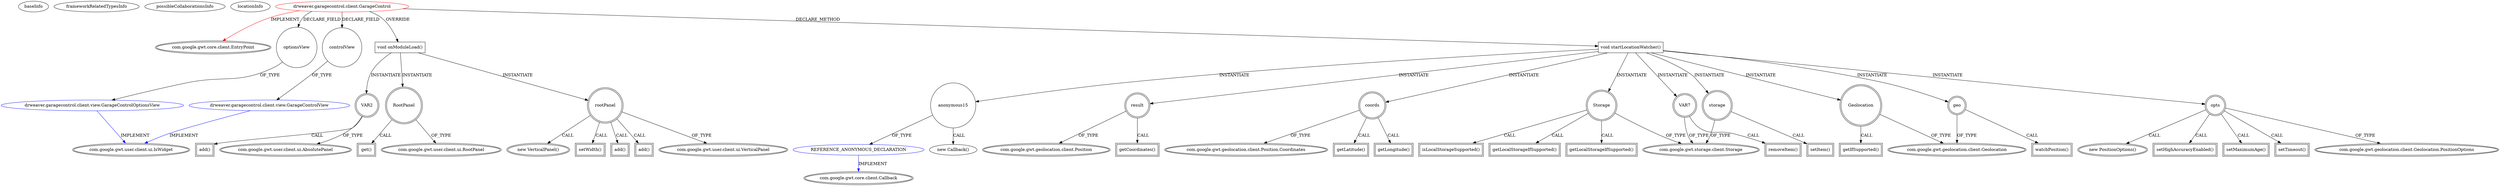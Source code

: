 digraph {
baseInfo[graphId=1287,category="extension_graph",isAnonymous=false,possibleRelation=true]
frameworkRelatedTypesInfo[0="com.google.gwt.core.client.EntryPoint"]
possibleCollaborationsInfo[0="1287~CLIENT_METHOD_DECLARATION-INSTANTIATION-~com.google.gwt.core.client.EntryPoint ~com.google.gwt.core.client.Callback ~false~true",1="1287~FIELD_DECLARATION-~com.google.gwt.core.client.EntryPoint ~com.google.gwt.user.client.ui.IsWidget ~false~false"]
locationInfo[projectName="drweaver-gwt_garage_control",filePath="/drweaver-gwt_garage_control/gwt_garage_control-master/src/drweaver/garagecontrol/client/GarageControl.java",contextSignature="GarageControl",graphId="1287"]
0[label="drweaver.garagecontrol.client.GarageControl",vertexType="ROOT_CLIENT_CLASS_DECLARATION",isFrameworkType=false,color=red]
1[label="com.google.gwt.core.client.EntryPoint",vertexType="FRAMEWORK_INTERFACE_TYPE",isFrameworkType=true,peripheries=2]
2[label="controlView",vertexType="FIELD_DECLARATION",isFrameworkType=false,shape=circle]
3[label="drweaver.garagecontrol.client.view.GarageControlView",vertexType="REFERENCE_CLIENT_CLASS_DECLARATION",isFrameworkType=false,color=blue]
4[label="com.google.gwt.user.client.ui.IsWidget",vertexType="FRAMEWORK_INTERFACE_TYPE",isFrameworkType=true,peripheries=2]
5[label="optionsView",vertexType="FIELD_DECLARATION",isFrameworkType=false,shape=circle]
6[label="drweaver.garagecontrol.client.view.GarageControlOptionsView",vertexType="REFERENCE_CLIENT_CLASS_DECLARATION",isFrameworkType=false,color=blue]
8[label="void onModuleLoad()",vertexType="OVERRIDING_METHOD_DECLARATION",isFrameworkType=false,shape=box]
10[label="rootPanel",vertexType="VARIABLE_EXPRESION",isFrameworkType=true,peripheries=2,shape=circle]
11[label="com.google.gwt.user.client.ui.VerticalPanel",vertexType="FRAMEWORK_CLASS_TYPE",isFrameworkType=true,peripheries=2]
9[label="new VerticalPanel()",vertexType="CONSTRUCTOR_CALL",isFrameworkType=true,peripheries=2]
13[label="setWidth()",vertexType="INSIDE_CALL",isFrameworkType=true,peripheries=2,shape=box]
14[label="VAR2",vertexType="VARIABLE_EXPRESION",isFrameworkType=true,peripheries=2,shape=circle]
16[label="com.google.gwt.user.client.ui.AbsolutePanel",vertexType="FRAMEWORK_CLASS_TYPE",isFrameworkType=true,peripheries=2]
15[label="add()",vertexType="INSIDE_CALL",isFrameworkType=true,peripheries=2,shape=box]
17[label="RootPanel",vertexType="VARIABLE_EXPRESION",isFrameworkType=true,peripheries=2,shape=circle]
19[label="com.google.gwt.user.client.ui.RootPanel",vertexType="FRAMEWORK_CLASS_TYPE",isFrameworkType=true,peripheries=2]
18[label="get()",vertexType="INSIDE_CALL",isFrameworkType=true,peripheries=2,shape=box]
21[label="add()",vertexType="INSIDE_CALL",isFrameworkType=true,peripheries=2,shape=box]
23[label="add()",vertexType="INSIDE_CALL",isFrameworkType=true,peripheries=2,shape=box]
24[label="void startLocationWatcher()",vertexType="CLIENT_METHOD_DECLARATION",isFrameworkType=false,shape=box]
25[label="Storage",vertexType="VARIABLE_EXPRESION",isFrameworkType=true,peripheries=2,shape=circle]
27[label="com.google.gwt.storage.client.Storage",vertexType="FRAMEWORK_CLASS_TYPE",isFrameworkType=true,peripheries=2]
26[label="isLocalStorageSupported()",vertexType="INSIDE_CALL",isFrameworkType=true,peripheries=2,shape=box]
28[label="VAR7",vertexType="VARIABLE_EXPRESION",isFrameworkType=true,peripheries=2,shape=circle]
29[label="removeItem()",vertexType="INSIDE_CALL",isFrameworkType=true,peripheries=2,shape=box]
32[label="getLocalStorageIfSupported()",vertexType="INSIDE_CALL",isFrameworkType=true,peripheries=2,shape=box]
33[label="Geolocation",vertexType="VARIABLE_EXPRESION",isFrameworkType=true,peripheries=2,shape=circle]
35[label="com.google.gwt.geolocation.client.Geolocation",vertexType="FRAMEWORK_CLASS_TYPE",isFrameworkType=true,peripheries=2]
34[label="getIfSupported()",vertexType="INSIDE_CALL",isFrameworkType=true,peripheries=2,shape=box]
37[label="opts",vertexType="VARIABLE_EXPRESION",isFrameworkType=true,peripheries=2,shape=circle]
38[label="com.google.gwt.geolocation.client.Geolocation.PositionOptions",vertexType="FRAMEWORK_CLASS_TYPE",isFrameworkType=true,peripheries=2]
36[label="new PositionOptions()",vertexType="CONSTRUCTOR_CALL",isFrameworkType=true,peripheries=2]
40[label="setHighAccuracyEnabled()",vertexType="INSIDE_CALL",isFrameworkType=true,peripheries=2,shape=box]
42[label="setMaximumAge()",vertexType="INSIDE_CALL",isFrameworkType=true,peripheries=2,shape=box]
44[label="setTimeout()",vertexType="INSIDE_CALL",isFrameworkType=true,peripheries=2,shape=box]
45[label="geo",vertexType="VARIABLE_EXPRESION",isFrameworkType=true,peripheries=2,shape=circle]
46[label="watchPosition()",vertexType="INSIDE_CALL",isFrameworkType=true,peripheries=2,shape=box]
49[label="anonymous15",vertexType="VARIABLE_EXPRESION",isFrameworkType=false,shape=circle]
50[label="REFERENCE_ANONYMOUS_DECLARATION",vertexType="REFERENCE_ANONYMOUS_DECLARATION",isFrameworkType=false,color=blue]
51[label="com.google.gwt.core.client.Callback",vertexType="FRAMEWORK_INTERFACE_TYPE",isFrameworkType=true,peripheries=2]
48[label="new Callback()",vertexType="CONSTRUCTOR_CALL",isFrameworkType=false]
53[label="getLocalStorageIfSupported()",vertexType="INSIDE_CALL",isFrameworkType=true,peripheries=2,shape=box]
54[label="result",vertexType="VARIABLE_EXPRESION",isFrameworkType=true,peripheries=2,shape=circle]
56[label="com.google.gwt.geolocation.client.Position",vertexType="FRAMEWORK_INTERFACE_TYPE",isFrameworkType=true,peripheries=2]
55[label="getCoordinates()",vertexType="INSIDE_CALL",isFrameworkType=true,peripheries=2,shape=box]
57[label="storage",vertexType="VARIABLE_EXPRESION",isFrameworkType=true,peripheries=2,shape=circle]
58[label="setItem()",vertexType="INSIDE_CALL",isFrameworkType=true,peripheries=2,shape=box]
60[label="coords",vertexType="VARIABLE_EXPRESION",isFrameworkType=true,peripheries=2,shape=circle]
62[label="com.google.gwt.geolocation.client.Position.Coordinates",vertexType="FRAMEWORK_INTERFACE_TYPE",isFrameworkType=true,peripheries=2]
61[label="getLatitude()",vertexType="INSIDE_CALL",isFrameworkType=true,peripheries=2,shape=box]
64[label="getLongitude()",vertexType="INSIDE_CALL",isFrameworkType=true,peripheries=2,shape=box]
0->1[label="IMPLEMENT",color=red]
0->2[label="DECLARE_FIELD"]
3->4[label="IMPLEMENT",color=blue]
2->3[label="OF_TYPE"]
0->5[label="DECLARE_FIELD"]
6->4[label="IMPLEMENT",color=blue]
5->6[label="OF_TYPE"]
0->8[label="OVERRIDE"]
8->10[label="INSTANTIATE"]
10->11[label="OF_TYPE"]
10->9[label="CALL"]
10->13[label="CALL"]
8->14[label="INSTANTIATE"]
14->16[label="OF_TYPE"]
14->15[label="CALL"]
8->17[label="INSTANTIATE"]
17->19[label="OF_TYPE"]
17->18[label="CALL"]
10->21[label="CALL"]
10->23[label="CALL"]
0->24[label="DECLARE_METHOD"]
24->25[label="INSTANTIATE"]
25->27[label="OF_TYPE"]
25->26[label="CALL"]
24->28[label="INSTANTIATE"]
28->27[label="OF_TYPE"]
28->29[label="CALL"]
25->32[label="CALL"]
24->33[label="INSTANTIATE"]
33->35[label="OF_TYPE"]
33->34[label="CALL"]
24->37[label="INSTANTIATE"]
37->38[label="OF_TYPE"]
37->36[label="CALL"]
37->40[label="CALL"]
37->42[label="CALL"]
37->44[label="CALL"]
24->45[label="INSTANTIATE"]
45->35[label="OF_TYPE"]
45->46[label="CALL"]
24->49[label="INSTANTIATE"]
50->51[label="IMPLEMENT",color=blue]
49->50[label="OF_TYPE"]
49->48[label="CALL"]
25->53[label="CALL"]
24->54[label="INSTANTIATE"]
54->56[label="OF_TYPE"]
54->55[label="CALL"]
24->57[label="INSTANTIATE"]
57->27[label="OF_TYPE"]
57->58[label="CALL"]
24->60[label="INSTANTIATE"]
60->62[label="OF_TYPE"]
60->61[label="CALL"]
60->64[label="CALL"]
}

